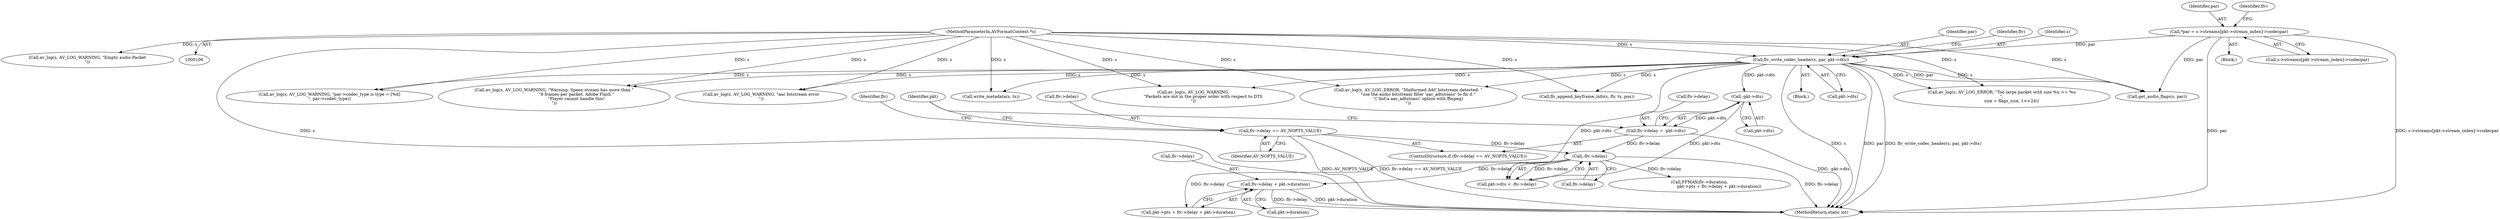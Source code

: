 digraph "0_FFmpeg_6b67d7f05918f7a1ee8fc6ff21355d7e8736aa10@pointer" {
"1000839" [label="(Call,flv->delay + pkt->duration)"];
"1000348" [label="(Call,-flv->delay)"];
"1000330" [label="(Call,flv->delay == AV_NOPTS_VALUE)"];
"1000335" [label="(Call,flv->delay = -pkt->dts)"];
"1000339" [label="(Call,-pkt->dts)"];
"1000323" [label="(Call,flv_write_codec_header(s, par, pkt->dts))"];
"1000107" [label="(MethodParameterIn,AVFormatContext *s)"];
"1000117" [label="(Call,*par = s->streams[pkt->stream_index]->codecpar)"];
"1000335" [label="(Call,flv->delay = -pkt->dts)"];
"1000118" [label="(Identifier,par)"];
"1000556" [label="(Call,av_log(s, AV_LOG_WARNING, \"Warning: Speex stream has more than \"\n                                  \"8 frames per packet. Adobe Flash \"\n                                  \"Player cannot handle this!\n\"))"];
"1000348" [label="(Call,-flv->delay)"];
"1000538" [label="(Call,av_log(s, AV_LOG_WARNING, \"aac bitstream error\n\"))"];
"1000950" [label="(MethodReturn,static int)"];
"1000336" [label="(Call,flv->delay)"];
"1000323" [label="(Call,flv_write_codec_header(s, par, pkt->dts))"];
"1000372" [label="(Call,write_metadata(s, ts))"];
"1000337" [label="(Identifier,flv)"];
"1000339" [label="(Call,-pkt->dts)"];
"1000353" [label="(Call,av_log(s, AV_LOG_WARNING,\n               \"Packets are not in the proper order with respect to DTS\n\"))"];
"1000532" [label="(Call,av_log(s, AV_LOG_ERROR, \"Malformed AAC bitstream detected: \"\n               \"use the audio bitstream filter 'aac_adtstoasc' to fix it \"\n               \"('-bsf:a aac_adtstoasc' option with ffmpeg)\n\"))"];
"1000915" [label="(Call,flv_append_keyframe_info(s, flv, ts, pos))"];
"1000334" [label="(Identifier,AV_NOPTS_VALUE)"];
"1000435" [label="(Call,get_audio_flags(s, par))"];
"1000580" [label="(Call,av_log(s, AV_LOG_ERROR, \"Too large packet with size %u >= %u\n\",\n               size + flags_size, 1<<24))"];
"1000346" [label="(Identifier,pkt)"];
"1000835" [label="(Call,pkt->pts + flv->delay + pkt->duration)"];
"1000181" [label="(Call,av_log(s, AV_LOG_WARNING, \"Empty audio Packet\n\"))"];
"1000330" [label="(Call,flv->delay == AV_NOPTS_VALUE)"];
"1000109" [label="(Block,)"];
"1000340" [label="(Call,pkt->dts)"];
"1000344" [label="(Call,pkt->dts < -flv->delay)"];
"1000119" [label="(Call,s->streams[pkt->stream_index]->codecpar)"];
"1000324" [label="(Identifier,s)"];
"1000117" [label="(Call,*par = s->streams[pkt->stream_index]->codecpar)"];
"1000325" [label="(Identifier,par)"];
"1000840" [label="(Call,flv->delay)"];
"1000130" [label="(Identifier,flv)"];
"1000843" [label="(Call,pkt->duration)"];
"1000332" [label="(Identifier,flv)"];
"1000839" [label="(Call,flv->delay + pkt->duration)"];
"1000329" [label="(ControlStructure,if (flv->delay == AV_NOPTS_VALUE))"];
"1000349" [label="(Call,flv->delay)"];
"1000331" [label="(Call,flv->delay)"];
"1000285" [label="(Block,)"];
"1000831" [label="(Call,FFMAX(flv->duration,\n                              pkt->pts + flv->delay + pkt->duration))"];
"1000107" [label="(MethodParameterIn,AVFormatContext *s)"];
"1000936" [label="(Call,av_log(s, AV_LOG_WARNING, \"par->codec_type is type = [%d]\n\", par->codec_type))"];
"1000326" [label="(Call,pkt->dts)"];
"1000839" -> "1000835"  [label="AST: "];
"1000839" -> "1000843"  [label="CFG: "];
"1000840" -> "1000839"  [label="AST: "];
"1000843" -> "1000839"  [label="AST: "];
"1000835" -> "1000839"  [label="CFG: "];
"1000839" -> "1000950"  [label="DDG: pkt->duration"];
"1000839" -> "1000950"  [label="DDG: flv->delay"];
"1000348" -> "1000839"  [label="DDG: flv->delay"];
"1000348" -> "1000344"  [label="AST: "];
"1000348" -> "1000349"  [label="CFG: "];
"1000349" -> "1000348"  [label="AST: "];
"1000344" -> "1000348"  [label="CFG: "];
"1000348" -> "1000950"  [label="DDG: flv->delay"];
"1000348" -> "1000344"  [label="DDG: flv->delay"];
"1000330" -> "1000348"  [label="DDG: flv->delay"];
"1000335" -> "1000348"  [label="DDG: flv->delay"];
"1000348" -> "1000831"  [label="DDG: flv->delay"];
"1000348" -> "1000835"  [label="DDG: flv->delay"];
"1000330" -> "1000329"  [label="AST: "];
"1000330" -> "1000334"  [label="CFG: "];
"1000331" -> "1000330"  [label="AST: "];
"1000334" -> "1000330"  [label="AST: "];
"1000337" -> "1000330"  [label="CFG: "];
"1000346" -> "1000330"  [label="CFG: "];
"1000330" -> "1000950"  [label="DDG: AV_NOPTS_VALUE"];
"1000330" -> "1000950"  [label="DDG: flv->delay == AV_NOPTS_VALUE"];
"1000335" -> "1000329"  [label="AST: "];
"1000335" -> "1000339"  [label="CFG: "];
"1000336" -> "1000335"  [label="AST: "];
"1000339" -> "1000335"  [label="AST: "];
"1000346" -> "1000335"  [label="CFG: "];
"1000335" -> "1000950"  [label="DDG: -pkt->dts"];
"1000339" -> "1000335"  [label="DDG: pkt->dts"];
"1000339" -> "1000340"  [label="CFG: "];
"1000340" -> "1000339"  [label="AST: "];
"1000323" -> "1000339"  [label="DDG: pkt->dts"];
"1000339" -> "1000344"  [label="DDG: pkt->dts"];
"1000323" -> "1000285"  [label="AST: "];
"1000323" -> "1000326"  [label="CFG: "];
"1000324" -> "1000323"  [label="AST: "];
"1000325" -> "1000323"  [label="AST: "];
"1000326" -> "1000323"  [label="AST: "];
"1000332" -> "1000323"  [label="CFG: "];
"1000323" -> "1000950"  [label="DDG: s"];
"1000323" -> "1000950"  [label="DDG: par"];
"1000323" -> "1000950"  [label="DDG: flv_write_codec_header(s, par, pkt->dts)"];
"1000107" -> "1000323"  [label="DDG: s"];
"1000117" -> "1000323"  [label="DDG: par"];
"1000323" -> "1000344"  [label="DDG: pkt->dts"];
"1000323" -> "1000353"  [label="DDG: s"];
"1000323" -> "1000372"  [label="DDG: s"];
"1000323" -> "1000435"  [label="DDG: s"];
"1000323" -> "1000435"  [label="DDG: par"];
"1000323" -> "1000532"  [label="DDG: s"];
"1000323" -> "1000538"  [label="DDG: s"];
"1000323" -> "1000556"  [label="DDG: s"];
"1000323" -> "1000580"  [label="DDG: s"];
"1000323" -> "1000915"  [label="DDG: s"];
"1000323" -> "1000936"  [label="DDG: s"];
"1000107" -> "1000106"  [label="AST: "];
"1000107" -> "1000950"  [label="DDG: s"];
"1000107" -> "1000181"  [label="DDG: s"];
"1000107" -> "1000353"  [label="DDG: s"];
"1000107" -> "1000372"  [label="DDG: s"];
"1000107" -> "1000435"  [label="DDG: s"];
"1000107" -> "1000532"  [label="DDG: s"];
"1000107" -> "1000538"  [label="DDG: s"];
"1000107" -> "1000556"  [label="DDG: s"];
"1000107" -> "1000580"  [label="DDG: s"];
"1000107" -> "1000915"  [label="DDG: s"];
"1000107" -> "1000936"  [label="DDG: s"];
"1000117" -> "1000109"  [label="AST: "];
"1000117" -> "1000119"  [label="CFG: "];
"1000118" -> "1000117"  [label="AST: "];
"1000119" -> "1000117"  [label="AST: "];
"1000130" -> "1000117"  [label="CFG: "];
"1000117" -> "1000950"  [label="DDG: par"];
"1000117" -> "1000950"  [label="DDG: s->streams[pkt->stream_index]->codecpar"];
"1000117" -> "1000435"  [label="DDG: par"];
}

